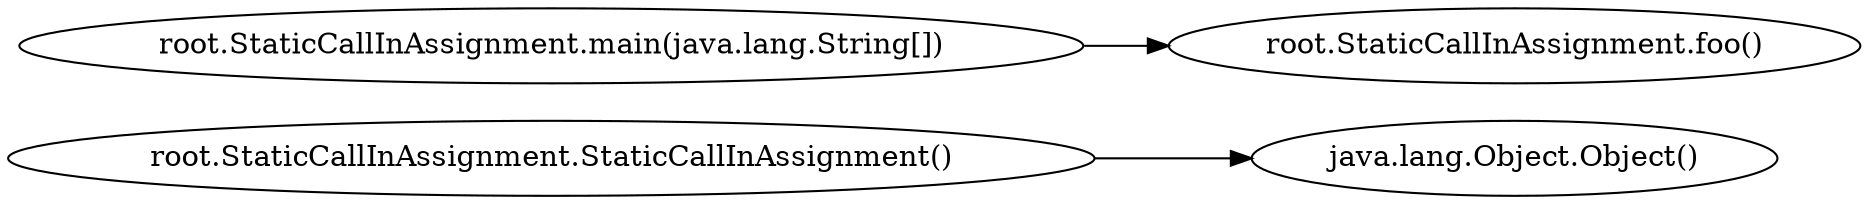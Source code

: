 digraph graphname {
rankdir="LR";
0 [label="root.StaticCallInAssignment.StaticCallInAssignment()"]
3 [label="root.StaticCallInAssignment.foo()"]
1 [label="java.lang.Object.Object()"]
2 [label="root.StaticCallInAssignment.main(java.lang.String[])"]
0 -> 1
2 -> 3
}

